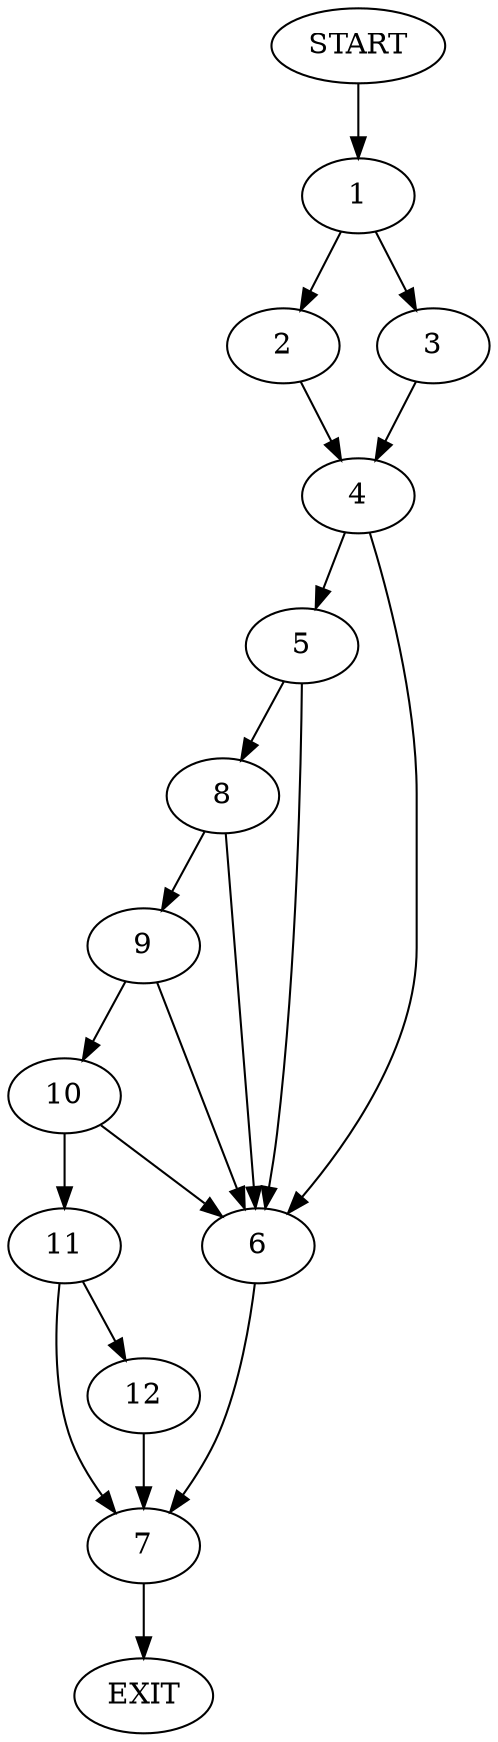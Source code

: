 digraph {
0 [label="START"]
13 [label="EXIT"]
0 -> 1
1 -> 2
1 -> 3
2 -> 4
3 -> 4
4 -> 5
4 -> 6
6 -> 7
5 -> 8
5 -> 6
8 -> 6
8 -> 9
9 -> 6
9 -> 10
10 -> 11
10 -> 6
11 -> 7
11 -> 12
7 -> 13
12 -> 7
}
